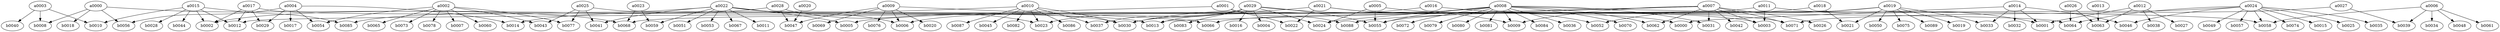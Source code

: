 digraph r_30_90_150_1_0001 /* seed: 32084 47102 7248 */ {
a0000 -> b0008;
a0000 -> b0018;
a0000 -> b0056;
a0000 -> b0068;
a0001 -> b0005;
a0001 -> b0022;
a0001 -> b0088;
a0002 -> b0007;
a0002 -> b0043;
a0002 -> b0054;
a0002 -> b0060;
a0002 -> b0065;
a0002 -> b0073;
a0002 -> b0077;
a0002 -> b0078;
a0003 -> b0008;
a0003 -> b0010;
a0003 -> b0040;
a0004 -> b0014;
a0004 -> b0017;
a0004 -> b0029;
a0004 -> b0054;
a0004 -> b0056;
a0005 -> b0003;
a0005 -> b0024;
a0005 -> b0055;
a0006 -> b0034;
a0006 -> b0039;
a0006 -> b0048;
a0006 -> b0058;
a0006 -> b0061;
a0007 -> b0003;
a0007 -> b0009;
a0007 -> b0013;
a0007 -> b0026;
a0007 -> b0031;
a0007 -> b0042;
a0007 -> b0062;
a0007 -> b0071;
a0007 -> b0088;
a0008 -> b0009;
a0008 -> b0024;
a0008 -> b0030;
a0008 -> b0031;
a0008 -> b0036;
a0008 -> b0055;
a0008 -> b0058;
a0008 -> b0062;
a0008 -> b0070;
a0008 -> b0072;
a0008 -> b0079;
a0008 -> b0080;
a0008 -> b0081;
a0008 -> b0084;
a0009 -> b0006;
a0009 -> b0020;
a0009 -> b0047;
a0009 -> b0066;
a0009 -> b0069;
a0009 -> b0076;
a0010 -> b0014;
a0010 -> b0023;
a0010 -> b0030;
a0010 -> b0037;
a0010 -> b0045;
a0010 -> b0082;
a0010 -> b0086;
a0010 -> b0087;
a0011 -> b0001;
a0011 -> b0003;
a0011 -> b0068;
a0012 -> b0001;
a0012 -> b0027;
a0012 -> b0038;
a0012 -> b0063;
a0013 -> b0063;
a0014 -> b0000;
a0014 -> b0001;
a0014 -> b0032;
a0014 -> b0033;
a0014 -> b0046;
a0015 -> b0002;
a0015 -> b0010;
a0015 -> b0012;
a0015 -> b0028;
a0015 -> b0044;
a0015 -> b0085;
a0016 -> b0030;
a0016 -> b0071;
a0017 -> b0002;
a0017 -> b0012;
a0017 -> b0013;
a0017 -> b0029;
a0018 -> b0021;
a0018 -> b0055;
a0019 -> b0019;
a0019 -> b0021;
a0019 -> b0033;
a0019 -> b0050;
a0019 -> b0052;
a0019 -> b0066;
a0019 -> b0075;
a0019 -> b0089;
a0020 -> b0047;
a0021 -> b0000;
a0021 -> b0006;
a0021 -> b0022;
a0021 -> b0052;
a0022 -> b0005;
a0022 -> b0006;
a0022 -> b0011;
a0022 -> b0030;
a0022 -> b0041;
a0022 -> b0051;
a0022 -> b0053;
a0022 -> b0059;
a0022 -> b0067;
a0022 -> b0085;
a0023 -> b0059;
a0023 -> b0068;
a0024 -> b0012;
a0024 -> b0015;
a0024 -> b0025;
a0024 -> b0035;
a0024 -> b0046;
a0024 -> b0049;
a0024 -> b0057;
a0024 -> b0058;
a0024 -> b0064;
a0024 -> b0074;
a0025 -> b0041;
a0025 -> b0043;
a0025 -> b0064;
a0025 -> b0077;
a0026 -> b0063;
a0026 -> b0064;
a0027 -> b0039;
a0027 -> b0071;
a0028 -> b0002;
a0028 -> b0023;
a0028 -> b0047;
a0029 -> b0004;
a0029 -> b0009;
a0029 -> b0013;
a0029 -> b0016;
a0029 -> b0023;
a0029 -> b0024;
a0029 -> b0037;
a0029 -> b0055;
a0029 -> b0083;
}
